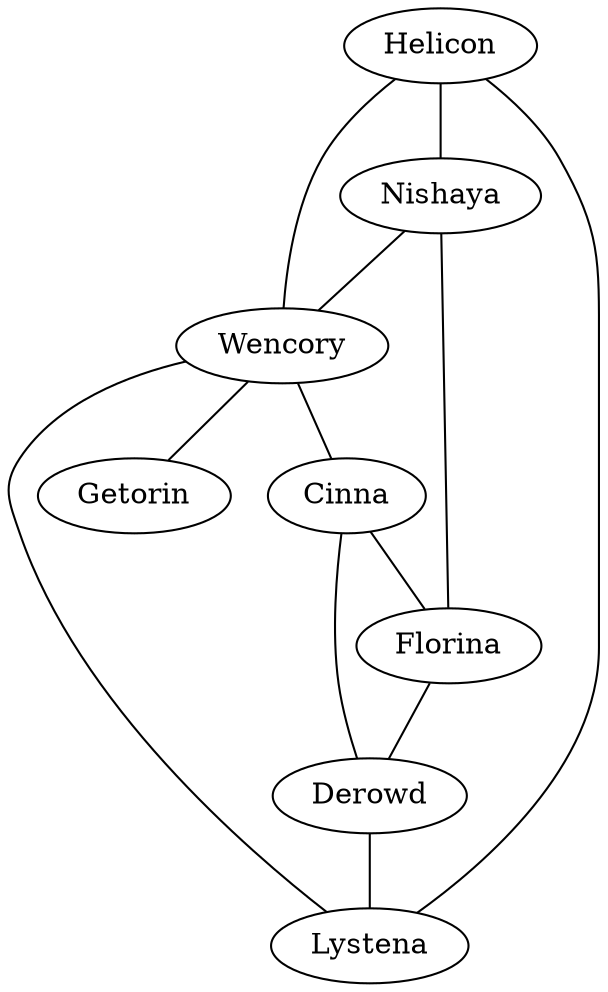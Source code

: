graph
{
    "Helicon" -- "Nishaya";
    "Helicon" -- "Wencory";
    "Nishaya" -- "Wencory";
    "Wencory" -- "Getorin";
    "Wencory" -- "Cinna";
    "Wencory" -- "Lystena";
    "Lystena" -- "Helicon";
    "Cinna"   -- "Florina";
    "Florina" -- "Nishaya";
    "Florina" -- "Derowd";
    "Derowd"  -- "Cinna";
    "Derowd"  -- "Lystena";
}
